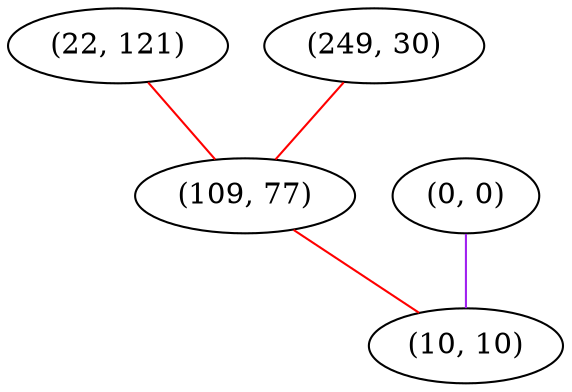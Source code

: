graph "" {
"(22, 121)";
"(0, 0)";
"(249, 30)";
"(109, 77)";
"(10, 10)";
"(22, 121)" -- "(109, 77)"  [color=red, key=0, weight=1];
"(0, 0)" -- "(10, 10)"  [color=purple, key=0, weight=4];
"(249, 30)" -- "(109, 77)"  [color=red, key=0, weight=1];
"(109, 77)" -- "(10, 10)"  [color=red, key=0, weight=1];
}
